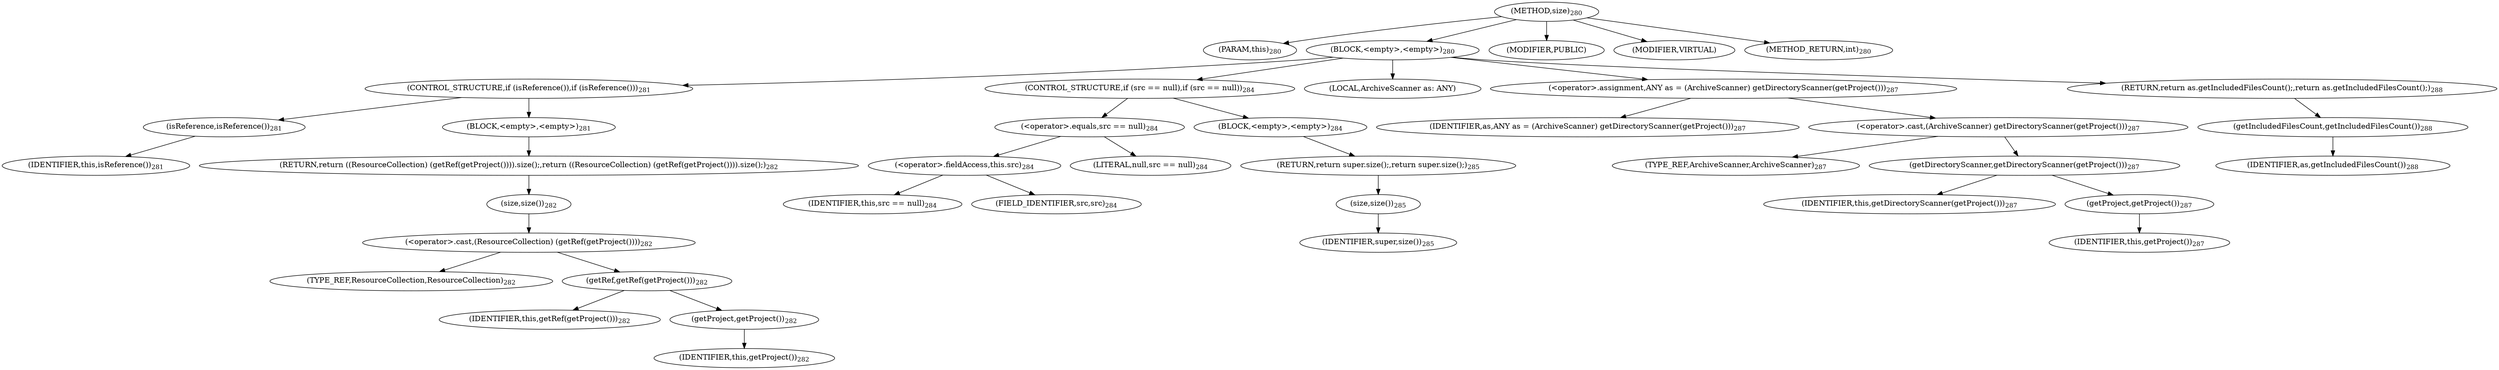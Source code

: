 digraph "size" {  
"722" [label = <(METHOD,size)<SUB>280</SUB>> ]
"47" [label = <(PARAM,this)<SUB>280</SUB>> ]
"723" [label = <(BLOCK,&lt;empty&gt;,&lt;empty&gt;)<SUB>280</SUB>> ]
"724" [label = <(CONTROL_STRUCTURE,if (isReference()),if (isReference()))<SUB>281</SUB>> ]
"725" [label = <(isReference,isReference())<SUB>281</SUB>> ]
"46" [label = <(IDENTIFIER,this,isReference())<SUB>281</SUB>> ]
"726" [label = <(BLOCK,&lt;empty&gt;,&lt;empty&gt;)<SUB>281</SUB>> ]
"727" [label = <(RETURN,return ((ResourceCollection) (getRef(getProject()))).size();,return ((ResourceCollection) (getRef(getProject()))).size();)<SUB>282</SUB>> ]
"728" [label = <(size,size())<SUB>282</SUB>> ]
"729" [label = <(&lt;operator&gt;.cast,(ResourceCollection) (getRef(getProject())))<SUB>282</SUB>> ]
"730" [label = <(TYPE_REF,ResourceCollection,ResourceCollection)<SUB>282</SUB>> ]
"731" [label = <(getRef,getRef(getProject()))<SUB>282</SUB>> ]
"49" [label = <(IDENTIFIER,this,getRef(getProject()))<SUB>282</SUB>> ]
"732" [label = <(getProject,getProject())<SUB>282</SUB>> ]
"48" [label = <(IDENTIFIER,this,getProject())<SUB>282</SUB>> ]
"733" [label = <(CONTROL_STRUCTURE,if (src == null),if (src == null))<SUB>284</SUB>> ]
"734" [label = <(&lt;operator&gt;.equals,src == null)<SUB>284</SUB>> ]
"735" [label = <(&lt;operator&gt;.fieldAccess,this.src)<SUB>284</SUB>> ]
"736" [label = <(IDENTIFIER,this,src == null)<SUB>284</SUB>> ]
"737" [label = <(FIELD_IDENTIFIER,src,src)<SUB>284</SUB>> ]
"738" [label = <(LITERAL,null,src == null)<SUB>284</SUB>> ]
"739" [label = <(BLOCK,&lt;empty&gt;,&lt;empty&gt;)<SUB>284</SUB>> ]
"740" [label = <(RETURN,return super.size();,return super.size();)<SUB>285</SUB>> ]
"741" [label = <(size,size())<SUB>285</SUB>> ]
"742" [label = <(IDENTIFIER,super,size())<SUB>285</SUB>> ]
"743" [label = <(LOCAL,ArchiveScanner as: ANY)> ]
"744" [label = <(&lt;operator&gt;.assignment,ANY as = (ArchiveScanner) getDirectoryScanner(getProject()))<SUB>287</SUB>> ]
"745" [label = <(IDENTIFIER,as,ANY as = (ArchiveScanner) getDirectoryScanner(getProject()))<SUB>287</SUB>> ]
"746" [label = <(&lt;operator&gt;.cast,(ArchiveScanner) getDirectoryScanner(getProject()))<SUB>287</SUB>> ]
"747" [label = <(TYPE_REF,ArchiveScanner,ArchiveScanner)<SUB>287</SUB>> ]
"748" [label = <(getDirectoryScanner,getDirectoryScanner(getProject()))<SUB>287</SUB>> ]
"51" [label = <(IDENTIFIER,this,getDirectoryScanner(getProject()))<SUB>287</SUB>> ]
"749" [label = <(getProject,getProject())<SUB>287</SUB>> ]
"50" [label = <(IDENTIFIER,this,getProject())<SUB>287</SUB>> ]
"750" [label = <(RETURN,return as.getIncludedFilesCount();,return as.getIncludedFilesCount();)<SUB>288</SUB>> ]
"751" [label = <(getIncludedFilesCount,getIncludedFilesCount())<SUB>288</SUB>> ]
"752" [label = <(IDENTIFIER,as,getIncludedFilesCount())<SUB>288</SUB>> ]
"753" [label = <(MODIFIER,PUBLIC)> ]
"754" [label = <(MODIFIER,VIRTUAL)> ]
"755" [label = <(METHOD_RETURN,int)<SUB>280</SUB>> ]
  "722" -> "47" 
  "722" -> "723" 
  "722" -> "753" 
  "722" -> "754" 
  "722" -> "755" 
  "723" -> "724" 
  "723" -> "733" 
  "723" -> "743" 
  "723" -> "744" 
  "723" -> "750" 
  "724" -> "725" 
  "724" -> "726" 
  "725" -> "46" 
  "726" -> "727" 
  "727" -> "728" 
  "728" -> "729" 
  "729" -> "730" 
  "729" -> "731" 
  "731" -> "49" 
  "731" -> "732" 
  "732" -> "48" 
  "733" -> "734" 
  "733" -> "739" 
  "734" -> "735" 
  "734" -> "738" 
  "735" -> "736" 
  "735" -> "737" 
  "739" -> "740" 
  "740" -> "741" 
  "741" -> "742" 
  "744" -> "745" 
  "744" -> "746" 
  "746" -> "747" 
  "746" -> "748" 
  "748" -> "51" 
  "748" -> "749" 
  "749" -> "50" 
  "750" -> "751" 
  "751" -> "752" 
}
